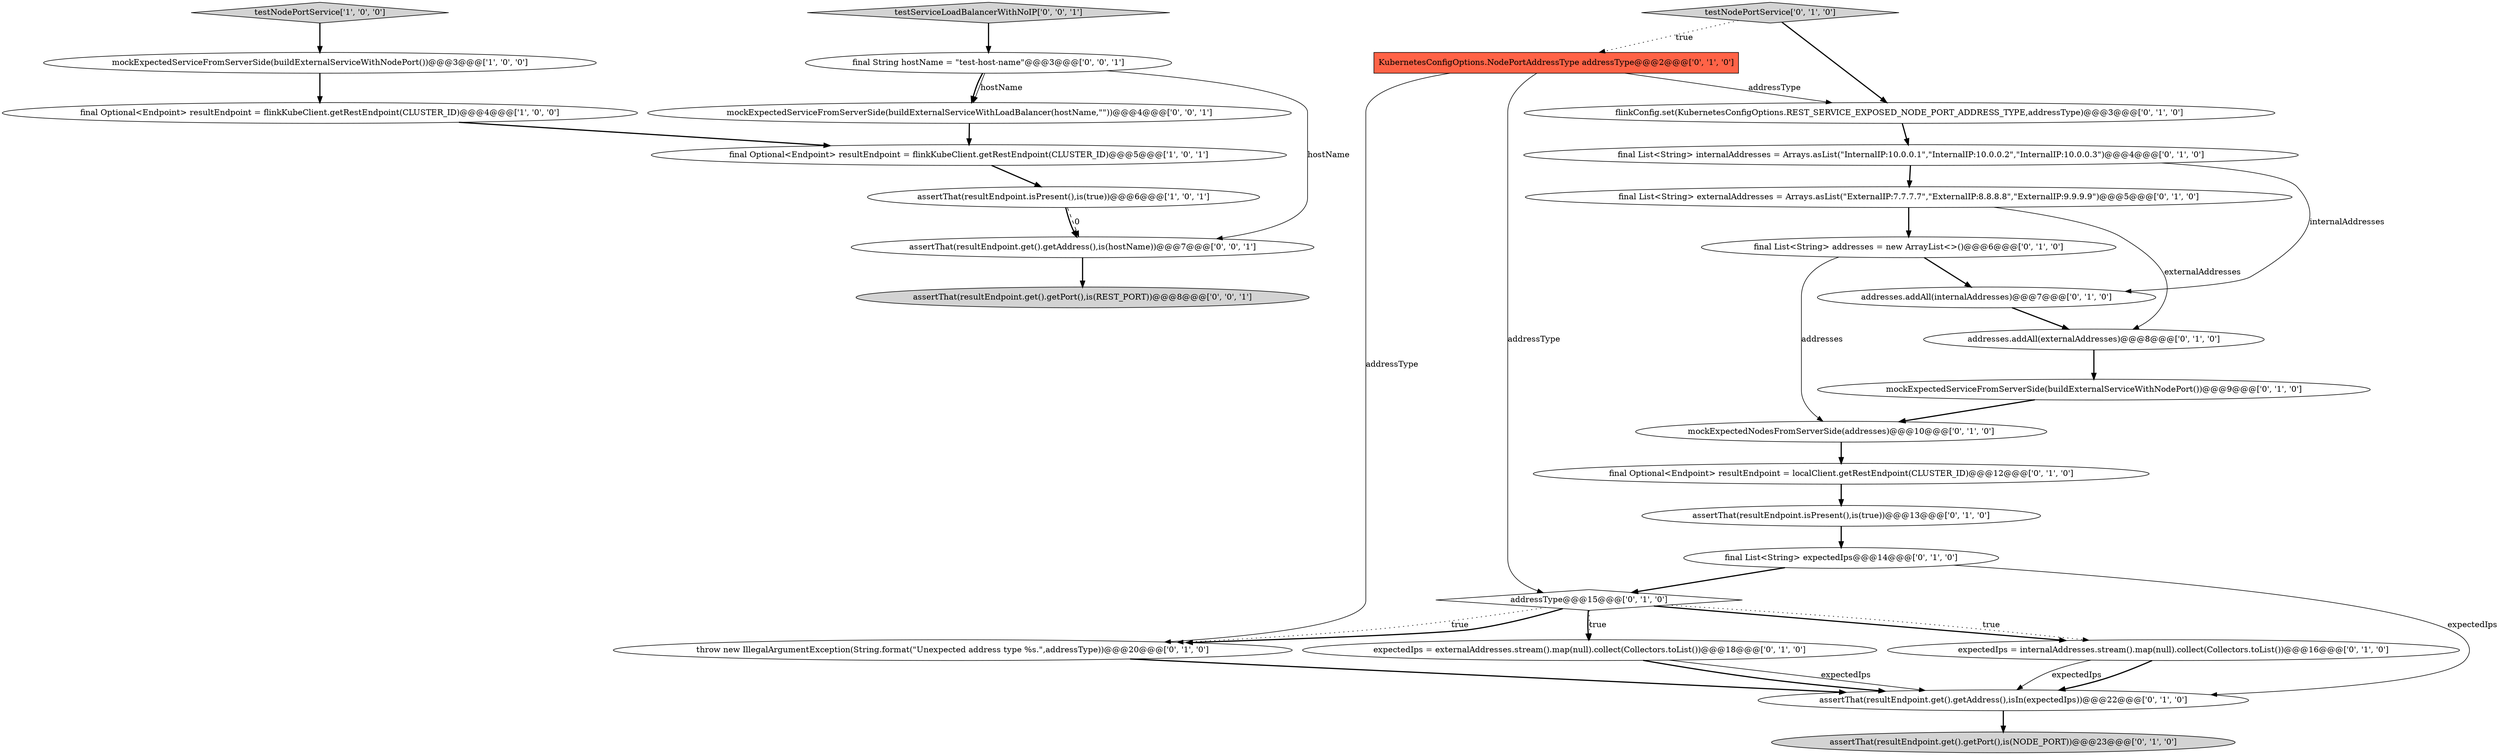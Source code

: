 digraph {
4 [style = filled, label = "testNodePortService['1', '0', '0']", fillcolor = lightgray, shape = diamond image = "AAA0AAABBB1BBB"];
10 [style = filled, label = "expectedIps = externalAddresses.stream().map(null).collect(Collectors.toList())@@@18@@@['0', '1', '0']", fillcolor = white, shape = ellipse image = "AAA1AAABBB2BBB"];
13 [style = filled, label = "assertThat(resultEndpoint.get().getAddress(),isIn(expectedIps))@@@22@@@['0', '1', '0']", fillcolor = white, shape = ellipse image = "AAA1AAABBB2BBB"];
12 [style = filled, label = "final Optional<Endpoint> resultEndpoint = localClient.getRestEndpoint(CLUSTER_ID)@@@12@@@['0', '1', '0']", fillcolor = white, shape = ellipse image = "AAA1AAABBB2BBB"];
26 [style = filled, label = "assertThat(resultEndpoint.get().getPort(),is(REST_PORT))@@@8@@@['0', '0', '1']", fillcolor = lightgray, shape = ellipse image = "AAA0AAABBB3BBB"];
0 [style = filled, label = "final Optional<Endpoint> resultEndpoint = flinkKubeClient.getRestEndpoint(CLUSTER_ID)@@@5@@@['1', '0', '1']", fillcolor = white, shape = ellipse image = "AAA0AAABBB1BBB"];
22 [style = filled, label = "mockExpectedServiceFromServerSide(buildExternalServiceWithNodePort())@@@9@@@['0', '1', '0']", fillcolor = white, shape = ellipse image = "AAA0AAABBB2BBB"];
23 [style = filled, label = "mockExpectedNodesFromServerSide(addresses)@@@10@@@['0', '1', '0']", fillcolor = white, shape = ellipse image = "AAA0AAABBB2BBB"];
17 [style = filled, label = "addresses.addAll(externalAddresses)@@@8@@@['0', '1', '0']", fillcolor = white, shape = ellipse image = "AAA1AAABBB2BBB"];
15 [style = filled, label = "final List<String> externalAddresses = Arrays.asList(\"ExternalIP:7.7.7.7\",\"ExternalIP:8.8.8.8\",\"ExternalIP:9.9.9.9\")@@@5@@@['0', '1', '0']", fillcolor = white, shape = ellipse image = "AAA1AAABBB2BBB"];
9 [style = filled, label = "assertThat(resultEndpoint.get().getPort(),is(NODE_PORT))@@@23@@@['0', '1', '0']", fillcolor = lightgray, shape = ellipse image = "AAA0AAABBB2BBB"];
20 [style = filled, label = "addressType@@@15@@@['0', '1', '0']", fillcolor = white, shape = diamond image = "AAA1AAABBB2BBB"];
21 [style = filled, label = "final List<String> expectedIps@@@14@@@['0', '1', '0']", fillcolor = white, shape = ellipse image = "AAA1AAABBB2BBB"];
6 [style = filled, label = "final List<String> addresses = new ArrayList<>()@@@6@@@['0', '1', '0']", fillcolor = white, shape = ellipse image = "AAA1AAABBB2BBB"];
25 [style = filled, label = "assertThat(resultEndpoint.get().getAddress(),is(hostName))@@@7@@@['0', '0', '1']", fillcolor = white, shape = ellipse image = "AAA0AAABBB3BBB"];
2 [style = filled, label = "assertThat(resultEndpoint.isPresent(),is(true))@@@6@@@['1', '0', '1']", fillcolor = white, shape = ellipse image = "AAA0AAABBB1BBB"];
7 [style = filled, label = "assertThat(resultEndpoint.isPresent(),is(true))@@@13@@@['0', '1', '0']", fillcolor = white, shape = ellipse image = "AAA0AAABBB2BBB"];
19 [style = filled, label = "expectedIps = internalAddresses.stream().map(null).collect(Collectors.toList())@@@16@@@['0', '1', '0']", fillcolor = white, shape = ellipse image = "AAA1AAABBB2BBB"];
8 [style = filled, label = "testNodePortService['0', '1', '0']", fillcolor = lightgray, shape = diamond image = "AAA0AAABBB2BBB"];
3 [style = filled, label = "final Optional<Endpoint> resultEndpoint = flinkKubeClient.getRestEndpoint(CLUSTER_ID)@@@4@@@['1', '0', '0']", fillcolor = white, shape = ellipse image = "AAA0AAABBB1BBB"];
14 [style = filled, label = "final List<String> internalAddresses = Arrays.asList(\"InternalIP:10.0.0.1\",\"InternalIP:10.0.0.2\",\"InternalIP:10.0.0.3\")@@@4@@@['0', '1', '0']", fillcolor = white, shape = ellipse image = "AAA1AAABBB2BBB"];
11 [style = filled, label = "KubernetesConfigOptions.NodePortAddressType addressType@@@2@@@['0', '1', '0']", fillcolor = tomato, shape = box image = "AAA1AAABBB2BBB"];
5 [style = filled, label = "addresses.addAll(internalAddresses)@@@7@@@['0', '1', '0']", fillcolor = white, shape = ellipse image = "AAA1AAABBB2BBB"];
28 [style = filled, label = "final String hostName = \"test-host-name\"@@@3@@@['0', '0', '1']", fillcolor = white, shape = ellipse image = "AAA0AAABBB3BBB"];
18 [style = filled, label = "throw new IllegalArgumentException(String.format(\"Unexpected address type %s.\",addressType))@@@20@@@['0', '1', '0']", fillcolor = white, shape = ellipse image = "AAA1AAABBB2BBB"];
16 [style = filled, label = "flinkConfig.set(KubernetesConfigOptions.REST_SERVICE_EXPOSED_NODE_PORT_ADDRESS_TYPE,addressType)@@@3@@@['0', '1', '0']", fillcolor = white, shape = ellipse image = "AAA1AAABBB2BBB"];
24 [style = filled, label = "testServiceLoadBalancerWithNoIP['0', '0', '1']", fillcolor = lightgray, shape = diamond image = "AAA0AAABBB3BBB"];
1 [style = filled, label = "mockExpectedServiceFromServerSide(buildExternalServiceWithNodePort())@@@3@@@['1', '0', '0']", fillcolor = white, shape = ellipse image = "AAA0AAABBB1BBB"];
27 [style = filled, label = "mockExpectedServiceFromServerSide(buildExternalServiceWithLoadBalancer(hostName,\"\"))@@@4@@@['0', '0', '1']", fillcolor = white, shape = ellipse image = "AAA0AAABBB3BBB"];
8->16 [style = bold, label=""];
12->7 [style = bold, label=""];
8->11 [style = dotted, label="true"];
20->10 [style = bold, label=""];
2->25 [style = dashed, label="0"];
11->16 [style = solid, label="addressType"];
20->18 [style = dotted, label="true"];
20->18 [style = bold, label=""];
10->13 [style = solid, label="expectedIps"];
25->26 [style = bold, label=""];
19->13 [style = solid, label="expectedIps"];
27->0 [style = bold, label=""];
18->13 [style = bold, label=""];
14->5 [style = solid, label="internalAddresses"];
15->17 [style = solid, label="externalAddresses"];
7->21 [style = bold, label=""];
2->25 [style = bold, label=""];
15->6 [style = bold, label=""];
19->13 [style = bold, label=""];
4->1 [style = bold, label=""];
20->19 [style = bold, label=""];
6->23 [style = solid, label="addresses"];
5->17 [style = bold, label=""];
28->27 [style = bold, label=""];
20->10 [style = dotted, label="true"];
1->3 [style = bold, label=""];
21->20 [style = bold, label=""];
10->13 [style = bold, label=""];
23->12 [style = bold, label=""];
28->27 [style = solid, label="hostName"];
3->0 [style = bold, label=""];
16->14 [style = bold, label=""];
6->5 [style = bold, label=""];
17->22 [style = bold, label=""];
11->20 [style = solid, label="addressType"];
13->9 [style = bold, label=""];
22->23 [style = bold, label=""];
0->2 [style = bold, label=""];
11->18 [style = solid, label="addressType"];
24->28 [style = bold, label=""];
28->25 [style = solid, label="hostName"];
20->19 [style = dotted, label="true"];
14->15 [style = bold, label=""];
21->13 [style = solid, label="expectedIps"];
}
